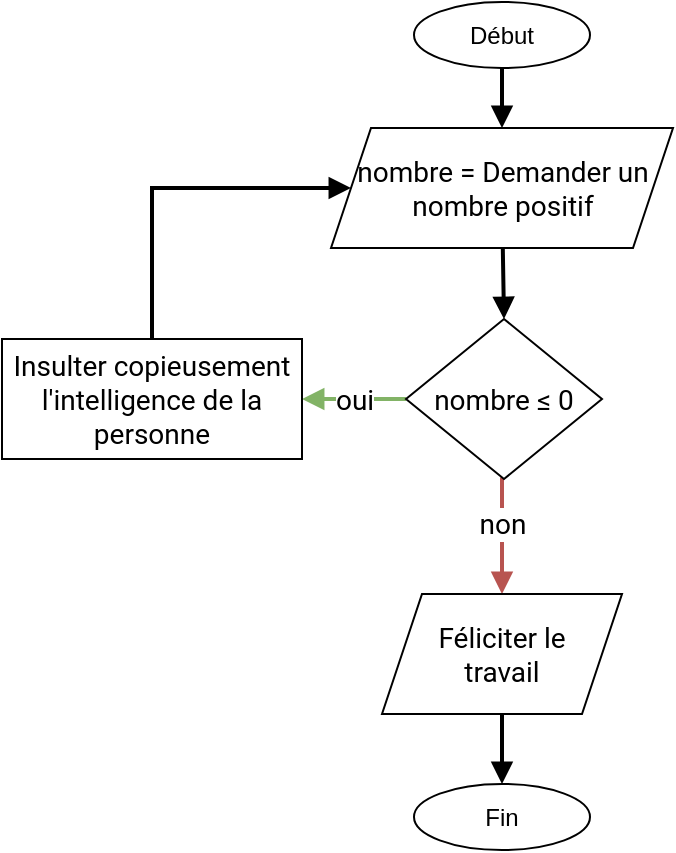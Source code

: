 <mxfile version="24.4.0" type="device" pages="2">
  <diagram id="C5RBs43oDa-KdzZeNtuy" name="schema_nombre_positif">
    <mxGraphModel dx="1210" dy="469" grid="0" gridSize="10" guides="1" tooltips="1" connect="1" arrows="1" fold="0" page="0" pageScale="1" pageWidth="827" pageHeight="1169" math="0" shadow="0">
      <root>
        <mxCell id="WIyWlLk6GJQsqaUBKTNV-0" />
        <mxCell id="WIyWlLk6GJQsqaUBKTNV-1" parent="WIyWlLk6GJQsqaUBKTNV-0" />
        <mxCell id="S2o0Q72f8Gyrs-bDaXfr-1" style="edgeStyle=orthogonalEdgeStyle;rounded=0;orthogonalLoop=1;jettySize=auto;html=1;fontSize=14;endArrow=block;endFill=1;strokeWidth=2;exitX=0.5;exitY=1;exitDx=0;exitDy=0;entryX=0.5;entryY=0;entryDx=0;entryDy=0;" parent="WIyWlLk6GJQsqaUBKTNV-1" source="Jrq8Ktv_CHyUVIfcrWZZ-0" target="Jrq8Ktv_CHyUVIfcrWZZ-2" edge="1">
          <mxGeometry relative="1" as="geometry">
            <mxPoint x="220" y="115" as="sourcePoint" />
            <mxPoint x="312" y="122" as="targetPoint" />
          </mxGeometry>
        </mxCell>
        <mxCell id="S2o0Q72f8Gyrs-bDaXfr-3" value="" style="edgeStyle=orthogonalEdgeStyle;rounded=0;orthogonalLoop=1;jettySize=auto;html=1;fontSize=14;endArrow=block;endFill=1;strokeWidth=2;" parent="WIyWlLk6GJQsqaUBKTNV-1" target="S2o0Q72f8Gyrs-bDaXfr-2" edge="1">
          <mxGeometry relative="1" as="geometry">
            <mxPoint x="220" y="192" as="sourcePoint" />
          </mxGeometry>
        </mxCell>
        <mxCell id="S2o0Q72f8Gyrs-bDaXfr-6" value="oui" style="edgeStyle=orthogonalEdgeStyle;rounded=0;orthogonalLoop=1;jettySize=auto;html=1;fontFamily=Roboto;fontSource=https%3A%2F%2Ffonts.googleapis.com%2Fcss%3Ffamily%3DRoboto;fontSize=14;fontColor=#000000;endArrow=block;endFill=1;strokeWidth=2;fillColor=#d5e8d4;strokeColor=#82b366;" parent="WIyWlLk6GJQsqaUBKTNV-1" source="S2o0Q72f8Gyrs-bDaXfr-2" target="S2o0Q72f8Gyrs-bDaXfr-5" edge="1">
          <mxGeometry relative="1" as="geometry" />
        </mxCell>
        <mxCell id="S2o0Q72f8Gyrs-bDaXfr-9" value="non" style="edgeStyle=orthogonalEdgeStyle;rounded=0;orthogonalLoop=1;jettySize=auto;html=1;fontFamily=Roboto;fontSource=https%3A%2F%2Ffonts.googleapis.com%2Fcss%3Ffamily%3DRoboto;fontSize=14;fontColor=#000000;endArrow=block;endFill=1;strokeWidth=2;fillColor=#f8cecc;strokeColor=#b85450;entryX=0.5;entryY=0;entryDx=0;entryDy=0;" parent="WIyWlLk6GJQsqaUBKTNV-1" source="S2o0Q72f8Gyrs-bDaXfr-2" target="Jrq8Ktv_CHyUVIfcrWZZ-3" edge="1">
          <mxGeometry x="-0.217" relative="1" as="geometry">
            <mxPoint x="220" y="394" as="targetPoint" />
            <Array as="points">
              <mxPoint x="220" y="355" />
              <mxPoint x="220" y="355" />
            </Array>
            <mxPoint as="offset" />
          </mxGeometry>
        </mxCell>
        <mxCell id="S2o0Q72f8Gyrs-bDaXfr-2" value="&lt;span style=&quot;font-family: &amp;quot;source sans pro&amp;quot; , &amp;quot;roboto&amp;quot; , &amp;quot;san francisco&amp;quot; , &amp;quot;segoe ui&amp;quot; , sans-serif&quot;&gt;&lt;font style=&quot;font-size: 14px&quot;&gt;nombre ≤&lt;/font&gt;&lt;/span&gt;&amp;nbsp;0" style="rhombus;whiteSpace=wrap;html=1;rounded=0;fontFamily=Roboto;fontSource=https%3A%2F%2Ffonts.googleapis.com%2Fcss%3Ffamily%3DRoboto;fontSize=14;" parent="WIyWlLk6GJQsqaUBKTNV-1" vertex="1">
          <mxGeometry x="172" y="252.5" width="98" height="80" as="geometry" />
        </mxCell>
        <mxCell id="S2o0Q72f8Gyrs-bDaXfr-7" style="edgeStyle=orthogonalEdgeStyle;rounded=0;orthogonalLoop=1;jettySize=auto;html=1;exitX=0.5;exitY=0;exitDx=0;exitDy=0;fontFamily=Roboto;fontSource=https%3A%2F%2Ffonts.googleapis.com%2Fcss%3Ffamily%3DRoboto;fontSize=14;fontColor=#000000;endArrow=block;endFill=1;strokeWidth=2;entryX=0;entryY=0.5;entryDx=0;entryDy=0;" parent="WIyWlLk6GJQsqaUBKTNV-1" source="S2o0Q72f8Gyrs-bDaXfr-5" target="Jrq8Ktv_CHyUVIfcrWZZ-2" edge="1">
          <mxGeometry relative="1" as="geometry">
            <mxPoint x="-29" y="96" as="targetPoint" />
            <Array as="points">
              <mxPoint x="45" y="187" />
            </Array>
          </mxGeometry>
        </mxCell>
        <mxCell id="S2o0Q72f8Gyrs-bDaXfr-5" value="Insulter copieusement l&#39;intelligence de la personne" style="whiteSpace=wrap;html=1;rounded=0;fontFamily=Roboto;fontSource=https%3A%2F%2Ffonts.googleapis.com%2Fcss%3Ffamily%3DRoboto;fontSize=14;" parent="WIyWlLk6GJQsqaUBKTNV-1" vertex="1">
          <mxGeometry x="-30" y="262.5" width="150" height="60" as="geometry" />
        </mxCell>
        <mxCell id="S2o0Q72f8Gyrs-bDaXfr-12" style="edgeStyle=orthogonalEdgeStyle;rounded=0;orthogonalLoop=1;jettySize=auto;html=1;entryX=0.5;entryY=0;entryDx=0;entryDy=0;fontFamily=Roboto;fontSource=https%3A%2F%2Ffonts.googleapis.com%2Fcss%3Ffamily%3DRoboto;fontSize=14;fontColor=#000000;endArrow=block;endFill=1;strokeWidth=2;exitX=0.5;exitY=1;exitDx=0;exitDy=0;" parent="WIyWlLk6GJQsqaUBKTNV-1" source="Jrq8Ktv_CHyUVIfcrWZZ-3" target="Jrq8Ktv_CHyUVIfcrWZZ-1" edge="1">
          <mxGeometry relative="1" as="geometry">
            <mxPoint x="220" y="487" as="targetPoint" />
            <mxPoint x="186" y="478" as="sourcePoint" />
          </mxGeometry>
        </mxCell>
        <mxCell id="Jrq8Ktv_CHyUVIfcrWZZ-0" value="Début" style="ellipse;whiteSpace=wrap;html=1;" vertex="1" parent="WIyWlLk6GJQsqaUBKTNV-1">
          <mxGeometry x="176" y="94" width="88" height="33" as="geometry" />
        </mxCell>
        <mxCell id="Jrq8Ktv_CHyUVIfcrWZZ-1" value="Fin" style="ellipse;whiteSpace=wrap;html=1;" vertex="1" parent="WIyWlLk6GJQsqaUBKTNV-1">
          <mxGeometry x="176" y="485" width="88" height="33" as="geometry" />
        </mxCell>
        <mxCell id="Jrq8Ktv_CHyUVIfcrWZZ-2" value="&lt;span style=&quot;font-family: Roboto; font-size: 14px;&quot;&gt;nombre = Demander un nombre positif&lt;/span&gt;" style="shape=parallelogram;perimeter=parallelogramPerimeter;whiteSpace=wrap;html=1;fixedSize=1;" vertex="1" parent="WIyWlLk6GJQsqaUBKTNV-1">
          <mxGeometry x="134.5" y="157" width="171" height="60" as="geometry" />
        </mxCell>
        <mxCell id="Jrq8Ktv_CHyUVIfcrWZZ-3" value="&lt;span style=&quot;font-family: Roboto; font-size: 14px;&quot;&gt;Féliciter le&lt;/span&gt;&lt;div&gt;&lt;span style=&quot;font-family: Roboto; font-size: 14px;&quot;&gt;travail&lt;/span&gt;&lt;br&gt;&lt;/div&gt;" style="shape=parallelogram;perimeter=parallelogramPerimeter;whiteSpace=wrap;html=1;fixedSize=1;" vertex="1" parent="WIyWlLk6GJQsqaUBKTNV-1">
          <mxGeometry x="160" y="390" width="120" height="60" as="geometry" />
        </mxCell>
      </root>
    </mxGraphModel>
  </diagram>
  <diagram id="MvVzn1IWWKhnigtoGXNt" name="schema_afficher_nombre">
    <mxGraphModel dx="1182" dy="683" grid="0" gridSize="10" guides="1" tooltips="1" connect="1" arrows="1" fold="1" page="0" pageScale="1" pageWidth="827" pageHeight="1169" math="0" shadow="0">
      <root>
        <mxCell id="0" />
        <mxCell id="1" parent="0" />
        <mxCell id="kxbKuL2oPMPVY0ek13CE-1" style="edgeStyle=orthogonalEdgeStyle;rounded=0;orthogonalLoop=1;jettySize=auto;html=1;fontSize=14;endArrow=block;endFill=1;strokeWidth=2;exitX=0.5;exitY=1;exitDx=0;exitDy=0;entryX=0.5;entryY=0;entryDx=0;entryDy=0;" edge="1" parent="1" source="kxbKuL2oPMPVY0ek13CE-9">
          <mxGeometry relative="1" as="geometry">
            <mxPoint x="432" y="218" as="sourcePoint" />
            <mxPoint x="429" y="251" as="targetPoint" />
          </mxGeometry>
        </mxCell>
        <mxCell id="kxbKuL2oPMPVY0ek13CE-3" value="oui" style="edgeStyle=orthogonalEdgeStyle;rounded=0;orthogonalLoop=1;jettySize=auto;html=1;fontFamily=Roboto;fontSource=https%3A%2F%2Ffonts.googleapis.com%2Fcss%3Ffamily%3DRoboto;fontSize=14;fontColor=#000000;endArrow=block;endFill=1;strokeWidth=2;fillColor=#d5e8d4;strokeColor=#82b366;entryX=1;entryY=0.5;entryDx=0;entryDy=0;" edge="1" parent="1" source="kxbKuL2oPMPVY0ek13CE-5" target="tVtF2gUPgoAStBiTqCqn-1">
          <mxGeometry relative="1" as="geometry">
            <mxPoint x="224" y="429" as="targetPoint" />
            <Array as="points">
              <mxPoint x="268" y="369" />
              <mxPoint x="268" y="466" />
            </Array>
          </mxGeometry>
        </mxCell>
        <mxCell id="kxbKuL2oPMPVY0ek13CE-4" value="non" style="edgeStyle=orthogonalEdgeStyle;rounded=0;orthogonalLoop=1;jettySize=auto;html=1;fontFamily=Roboto;fontSource=https%3A%2F%2Ffonts.googleapis.com%2Fcss%3Ffamily%3DRoboto;fontSize=14;fontColor=#000000;endArrow=block;endFill=1;strokeWidth=2;fillColor=#f8cecc;strokeColor=#b85450;entryX=0.5;entryY=0;entryDx=0;entryDy=0;" edge="1" parent="1" source="kxbKuL2oPMPVY0ek13CE-5" target="kxbKuL2oPMPVY0ek13CE-10">
          <mxGeometry x="-0.217" relative="1" as="geometry">
            <mxPoint x="358" y="497" as="targetPoint" />
            <Array as="points">
              <mxPoint x="355" y="408" />
              <mxPoint x="355" y="408" />
            </Array>
            <mxPoint as="offset" />
          </mxGeometry>
        </mxCell>
        <mxCell id="kxbKuL2oPMPVY0ek13CE-5" value="&lt;span style=&quot;font-family: &amp;quot;source sans pro&amp;quot; , &amp;quot;roboto&amp;quot; , &amp;quot;san francisco&amp;quot; , &amp;quot;segoe ui&amp;quot; , sans-serif&quot;&gt;&lt;font style=&quot;font-size: 14px&quot;&gt;&amp;nbsp;i &amp;lt; 11&lt;/font&gt;&lt;/span&gt;" style="rhombus;whiteSpace=wrap;html=1;rounded=0;fontFamily=Roboto;fontSource=https%3A%2F%2Ffonts.googleapis.com%2Fcss%3Ffamily%3DRoboto;fontSize=14;" vertex="1" parent="1">
          <mxGeometry x="316" y="328.5" width="80" height="80" as="geometry" />
        </mxCell>
        <mxCell id="kxbKuL2oPMPVY0ek13CE-6" style="edgeStyle=orthogonalEdgeStyle;rounded=0;orthogonalLoop=1;jettySize=auto;html=1;exitX=0.5;exitY=0;exitDx=0;exitDy=0;entryX=0.5;entryY=0;entryDx=0;entryDy=0;fontFamily=Roboto;fontSource=https%3A%2F%2Ffonts.googleapis.com%2Fcss%3Ffamily%3DRoboto;fontSize=14;fontColor=#000000;endArrow=block;endFill=1;strokeWidth=2;" edge="1" parent="1" source="kxbKuL2oPMPVY0ek13CE-7" target="kxbKuL2oPMPVY0ek13CE-5">
          <mxGeometry relative="1" as="geometry">
            <mxPoint x="305" y="285" as="targetPoint" />
            <Array as="points">
              <mxPoint x="171" y="292" />
              <mxPoint x="356" y="292" />
            </Array>
          </mxGeometry>
        </mxCell>
        <mxCell id="kxbKuL2oPMPVY0ek13CE-7" value="i = i + 1" style="whiteSpace=wrap;html=1;rounded=0;fontFamily=Roboto;fontSource=https%3A%2F%2Ffonts.googleapis.com%2Fcss%3Ffamily%3DRoboto;fontSize=14;" vertex="1" parent="1">
          <mxGeometry x="130" y="337" width="81" height="32" as="geometry" />
        </mxCell>
        <mxCell id="kxbKuL2oPMPVY0ek13CE-9" value="Début" style="ellipse;whiteSpace=wrap;html=1;" vertex="1" parent="1">
          <mxGeometry x="385" y="173" width="88" height="33" as="geometry" />
        </mxCell>
        <mxCell id="kxbKuL2oPMPVY0ek13CE-10" value="Fin" style="ellipse;whiteSpace=wrap;html=1;" vertex="1" parent="1">
          <mxGeometry x="312" y="450" width="88" height="33" as="geometry" />
        </mxCell>
        <mxCell id="tVtF2gUPgoAStBiTqCqn-4" style="edgeStyle=orthogonalEdgeStyle;rounded=0;orthogonalLoop=1;jettySize=auto;html=1;exitX=0.5;exitY=1;exitDx=0;exitDy=0;entryX=1;entryY=0.5;entryDx=0;entryDy=0;endArrow=block;endFill=1;strokeWidth=2;" edge="1" parent="1" source="kxbKuL2oPMPVY0ek13CE-13" target="kxbKuL2oPMPVY0ek13CE-5">
          <mxGeometry relative="1" as="geometry" />
        </mxCell>
        <mxCell id="kxbKuL2oPMPVY0ek13CE-13" value="i = 1" style="rounded=0;whiteSpace=wrap;html=1;" vertex="1" parent="1">
          <mxGeometry x="388" y="247" width="84" height="39" as="geometry" />
        </mxCell>
        <mxCell id="tVtF2gUPgoAStBiTqCqn-5" style="edgeStyle=orthogonalEdgeStyle;rounded=0;orthogonalLoop=1;jettySize=auto;html=1;exitX=0.5;exitY=0;exitDx=0;exitDy=0;strokeWidth=2;endArrow=block;endFill=1;" edge="1" parent="1" source="tVtF2gUPgoAStBiTqCqn-1" target="kxbKuL2oPMPVY0ek13CE-7">
          <mxGeometry relative="1" as="geometry" />
        </mxCell>
        <mxCell id="tVtF2gUPgoAStBiTqCqn-1" value="&lt;div&gt;&lt;font face=&quot;Roboto&quot;&gt;&lt;span style=&quot;font-size: 14px;&quot;&gt;Afficher i&lt;/span&gt;&lt;/font&gt;&lt;/div&gt;" style="shape=parallelogram;perimeter=parallelogramPerimeter;whiteSpace=wrap;html=1;fixedSize=1;" vertex="1" parent="1">
          <mxGeometry x="110.5" y="449" width="120" height="34" as="geometry" />
        </mxCell>
      </root>
    </mxGraphModel>
  </diagram>
</mxfile>
